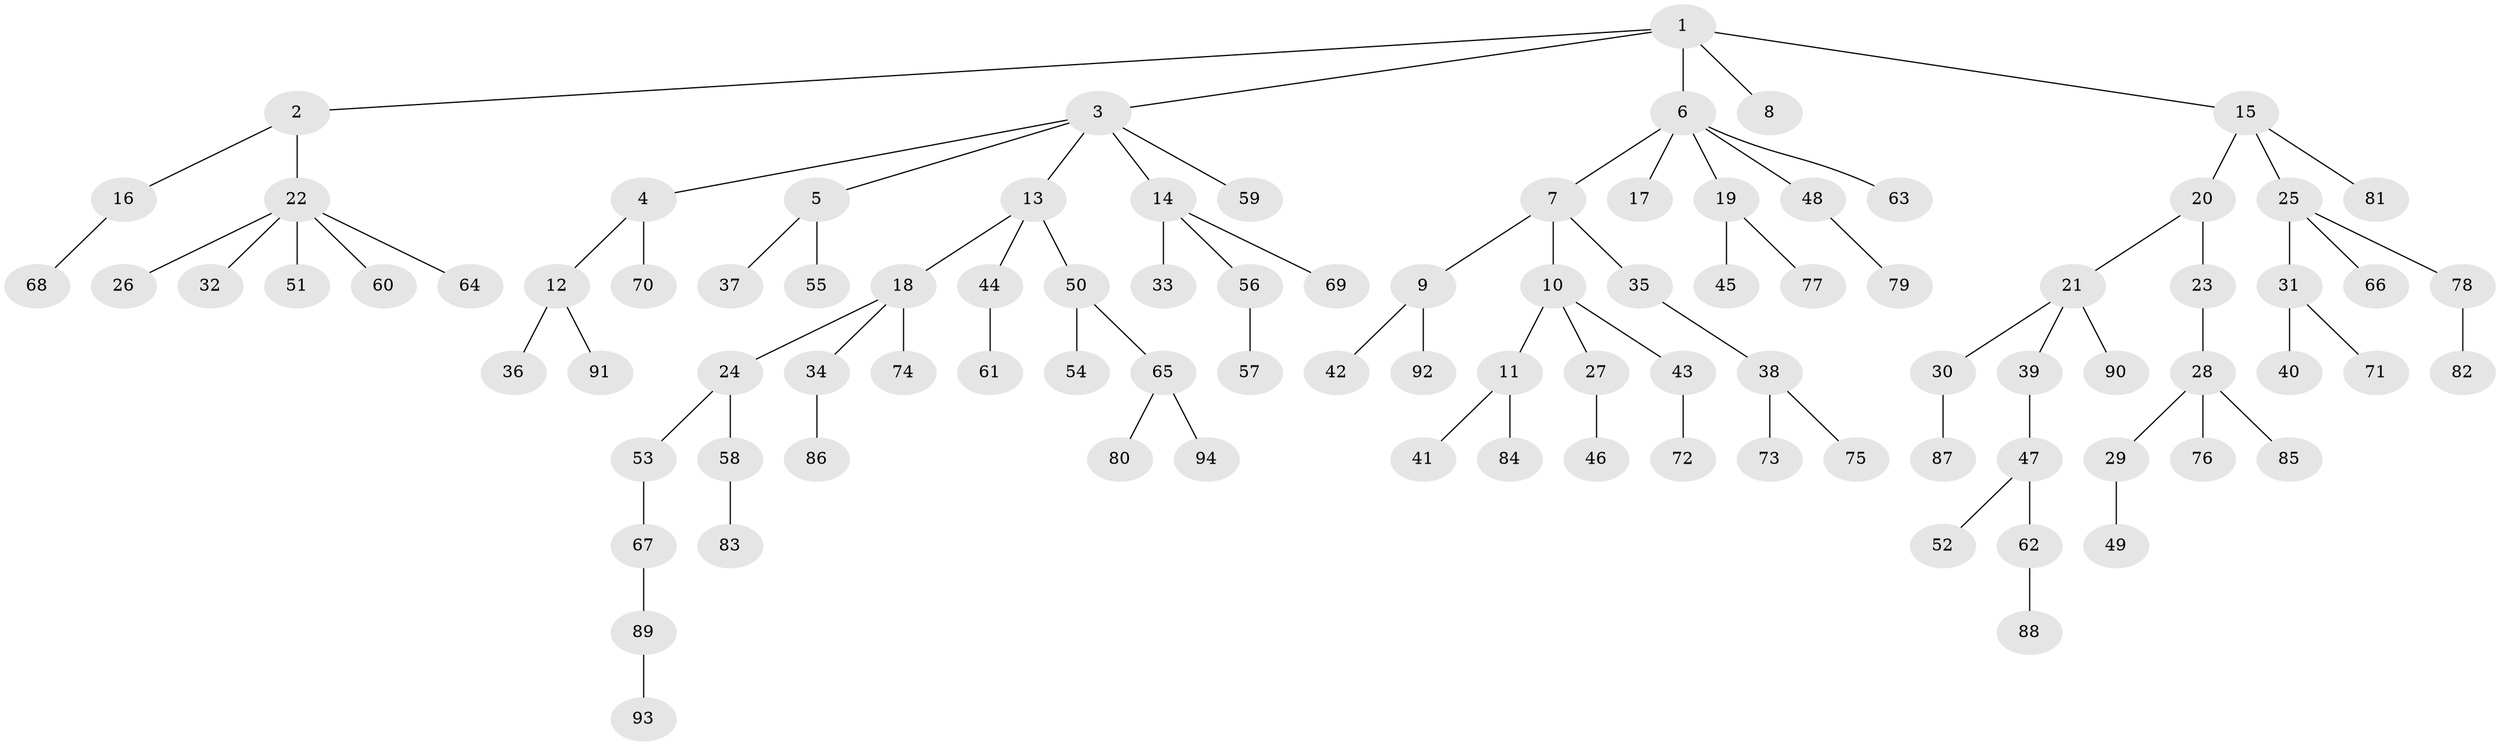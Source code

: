 // Generated by graph-tools (version 1.1) at 2025/15/03/09/25 04:15:36]
// undirected, 94 vertices, 93 edges
graph export_dot {
graph [start="1"]
  node [color=gray90,style=filled];
  1;
  2;
  3;
  4;
  5;
  6;
  7;
  8;
  9;
  10;
  11;
  12;
  13;
  14;
  15;
  16;
  17;
  18;
  19;
  20;
  21;
  22;
  23;
  24;
  25;
  26;
  27;
  28;
  29;
  30;
  31;
  32;
  33;
  34;
  35;
  36;
  37;
  38;
  39;
  40;
  41;
  42;
  43;
  44;
  45;
  46;
  47;
  48;
  49;
  50;
  51;
  52;
  53;
  54;
  55;
  56;
  57;
  58;
  59;
  60;
  61;
  62;
  63;
  64;
  65;
  66;
  67;
  68;
  69;
  70;
  71;
  72;
  73;
  74;
  75;
  76;
  77;
  78;
  79;
  80;
  81;
  82;
  83;
  84;
  85;
  86;
  87;
  88;
  89;
  90;
  91;
  92;
  93;
  94;
  1 -- 2;
  1 -- 3;
  1 -- 6;
  1 -- 8;
  1 -- 15;
  2 -- 16;
  2 -- 22;
  3 -- 4;
  3 -- 5;
  3 -- 13;
  3 -- 14;
  3 -- 59;
  4 -- 12;
  4 -- 70;
  5 -- 37;
  5 -- 55;
  6 -- 7;
  6 -- 17;
  6 -- 19;
  6 -- 48;
  6 -- 63;
  7 -- 9;
  7 -- 10;
  7 -- 35;
  9 -- 42;
  9 -- 92;
  10 -- 11;
  10 -- 27;
  10 -- 43;
  11 -- 41;
  11 -- 84;
  12 -- 36;
  12 -- 91;
  13 -- 18;
  13 -- 44;
  13 -- 50;
  14 -- 33;
  14 -- 56;
  14 -- 69;
  15 -- 20;
  15 -- 25;
  15 -- 81;
  16 -- 68;
  18 -- 24;
  18 -- 34;
  18 -- 74;
  19 -- 45;
  19 -- 77;
  20 -- 21;
  20 -- 23;
  21 -- 30;
  21 -- 39;
  21 -- 90;
  22 -- 26;
  22 -- 32;
  22 -- 51;
  22 -- 60;
  22 -- 64;
  23 -- 28;
  24 -- 53;
  24 -- 58;
  25 -- 31;
  25 -- 66;
  25 -- 78;
  27 -- 46;
  28 -- 29;
  28 -- 76;
  28 -- 85;
  29 -- 49;
  30 -- 87;
  31 -- 40;
  31 -- 71;
  34 -- 86;
  35 -- 38;
  38 -- 73;
  38 -- 75;
  39 -- 47;
  43 -- 72;
  44 -- 61;
  47 -- 52;
  47 -- 62;
  48 -- 79;
  50 -- 54;
  50 -- 65;
  53 -- 67;
  56 -- 57;
  58 -- 83;
  62 -- 88;
  65 -- 80;
  65 -- 94;
  67 -- 89;
  78 -- 82;
  89 -- 93;
}
